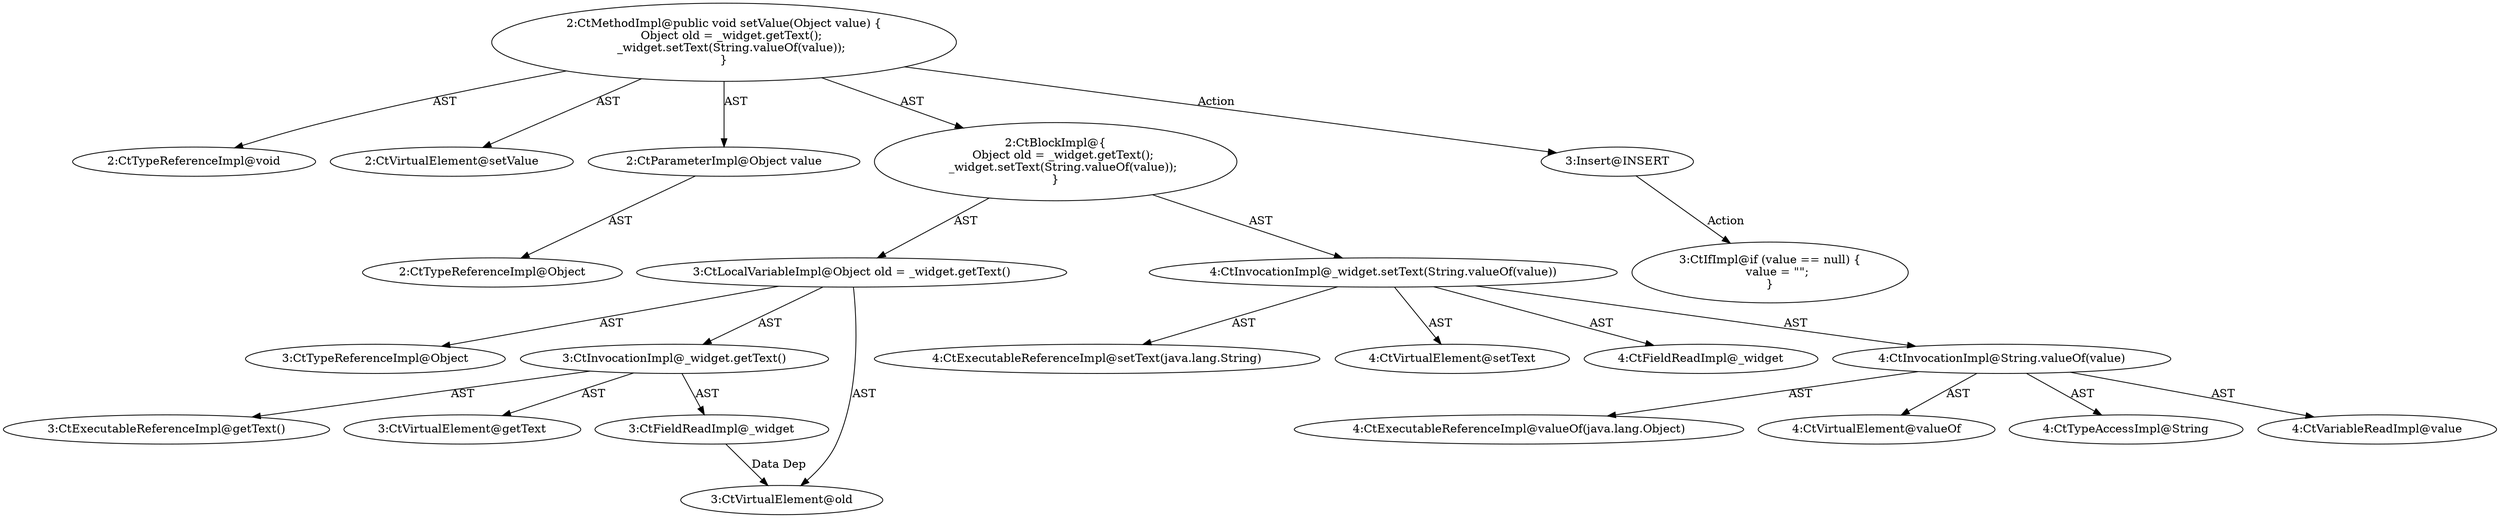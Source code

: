 digraph "setValue#?,Object" {
0 [label="2:CtTypeReferenceImpl@void" shape=ellipse]
1 [label="2:CtVirtualElement@setValue" shape=ellipse]
2 [label="2:CtParameterImpl@Object value" shape=ellipse]
3 [label="2:CtTypeReferenceImpl@Object" shape=ellipse]
4 [label="3:CtTypeReferenceImpl@Object" shape=ellipse]
5 [label="3:CtExecutableReferenceImpl@getText()" shape=ellipse]
6 [label="3:CtVirtualElement@getText" shape=ellipse]
7 [label="3:CtFieldReadImpl@_widget" shape=ellipse]
8 [label="3:CtInvocationImpl@_widget.getText()" shape=ellipse]
9 [label="3:CtVirtualElement@old" shape=ellipse]
10 [label="3:CtLocalVariableImpl@Object old = _widget.getText()" shape=ellipse]
11 [label="4:CtExecutableReferenceImpl@setText(java.lang.String)" shape=ellipse]
12 [label="4:CtVirtualElement@setText" shape=ellipse]
13 [label="4:CtFieldReadImpl@_widget" shape=ellipse]
14 [label="4:CtExecutableReferenceImpl@valueOf(java.lang.Object)" shape=ellipse]
15 [label="4:CtVirtualElement@valueOf" shape=ellipse]
16 [label="4:CtTypeAccessImpl@String" shape=ellipse]
17 [label="4:CtVariableReadImpl@value" shape=ellipse]
18 [label="4:CtInvocationImpl@String.valueOf(value)" shape=ellipse]
19 [label="4:CtInvocationImpl@_widget.setText(String.valueOf(value))" shape=ellipse]
20 [label="2:CtBlockImpl@\{
    Object old = _widget.getText();
    _widget.setText(String.valueOf(value));
\}" shape=ellipse]
21 [label="2:CtMethodImpl@public void setValue(Object value) \{
    Object old = _widget.getText();
    _widget.setText(String.valueOf(value));
\}" shape=ellipse]
22 [label="3:Insert@INSERT" shape=ellipse]
23 [label="3:CtIfImpl@if (value == null) \{
    value = \"\";
\}" shape=ellipse]
2 -> 3 [label="AST"];
7 -> 9 [label="Data Dep"];
8 -> 6 [label="AST"];
8 -> 7 [label="AST"];
8 -> 5 [label="AST"];
10 -> 9 [label="AST"];
10 -> 4 [label="AST"];
10 -> 8 [label="AST"];
18 -> 15 [label="AST"];
18 -> 16 [label="AST"];
18 -> 14 [label="AST"];
18 -> 17 [label="AST"];
19 -> 12 [label="AST"];
19 -> 13 [label="AST"];
19 -> 11 [label="AST"];
19 -> 18 [label="AST"];
20 -> 10 [label="AST"];
20 -> 19 [label="AST"];
21 -> 1 [label="AST"];
21 -> 0 [label="AST"];
21 -> 2 [label="AST"];
21 -> 20 [label="AST"];
21 -> 22 [label="Action"];
22 -> 23 [label="Action"];
}